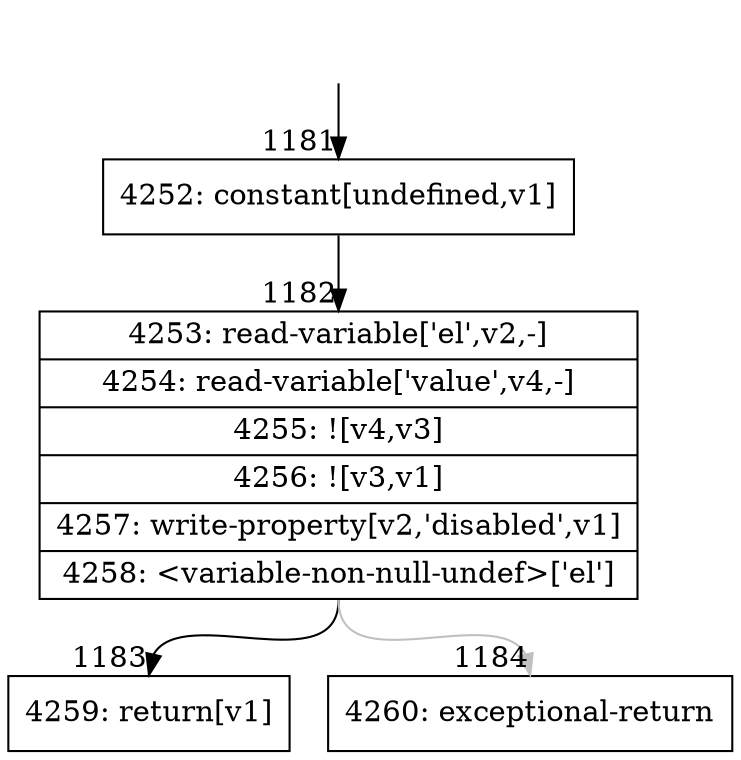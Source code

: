 digraph {
rankdir="TD"
BB_entry89[shape=none,label=""];
BB_entry89 -> BB1181 [tailport=s, headport=n, headlabel="    1181"]
BB1181 [shape=record label="{4252: constant[undefined,v1]}" ] 
BB1181 -> BB1182 [tailport=s, headport=n, headlabel="      1182"]
BB1182 [shape=record label="{4253: read-variable['el',v2,-]|4254: read-variable['value',v4,-]|4255: ![v4,v3]|4256: ![v3,v1]|4257: write-property[v2,'disabled',v1]|4258: \<variable-non-null-undef\>['el']}" ] 
BB1182 -> BB1183 [tailport=s, headport=n, headlabel="      1183"]
BB1182 -> BB1184 [tailport=s, headport=n, color=gray, headlabel="      1184"]
BB1183 [shape=record label="{4259: return[v1]}" ] 
BB1184 [shape=record label="{4260: exceptional-return}" ] 
//#$~ 945
}
